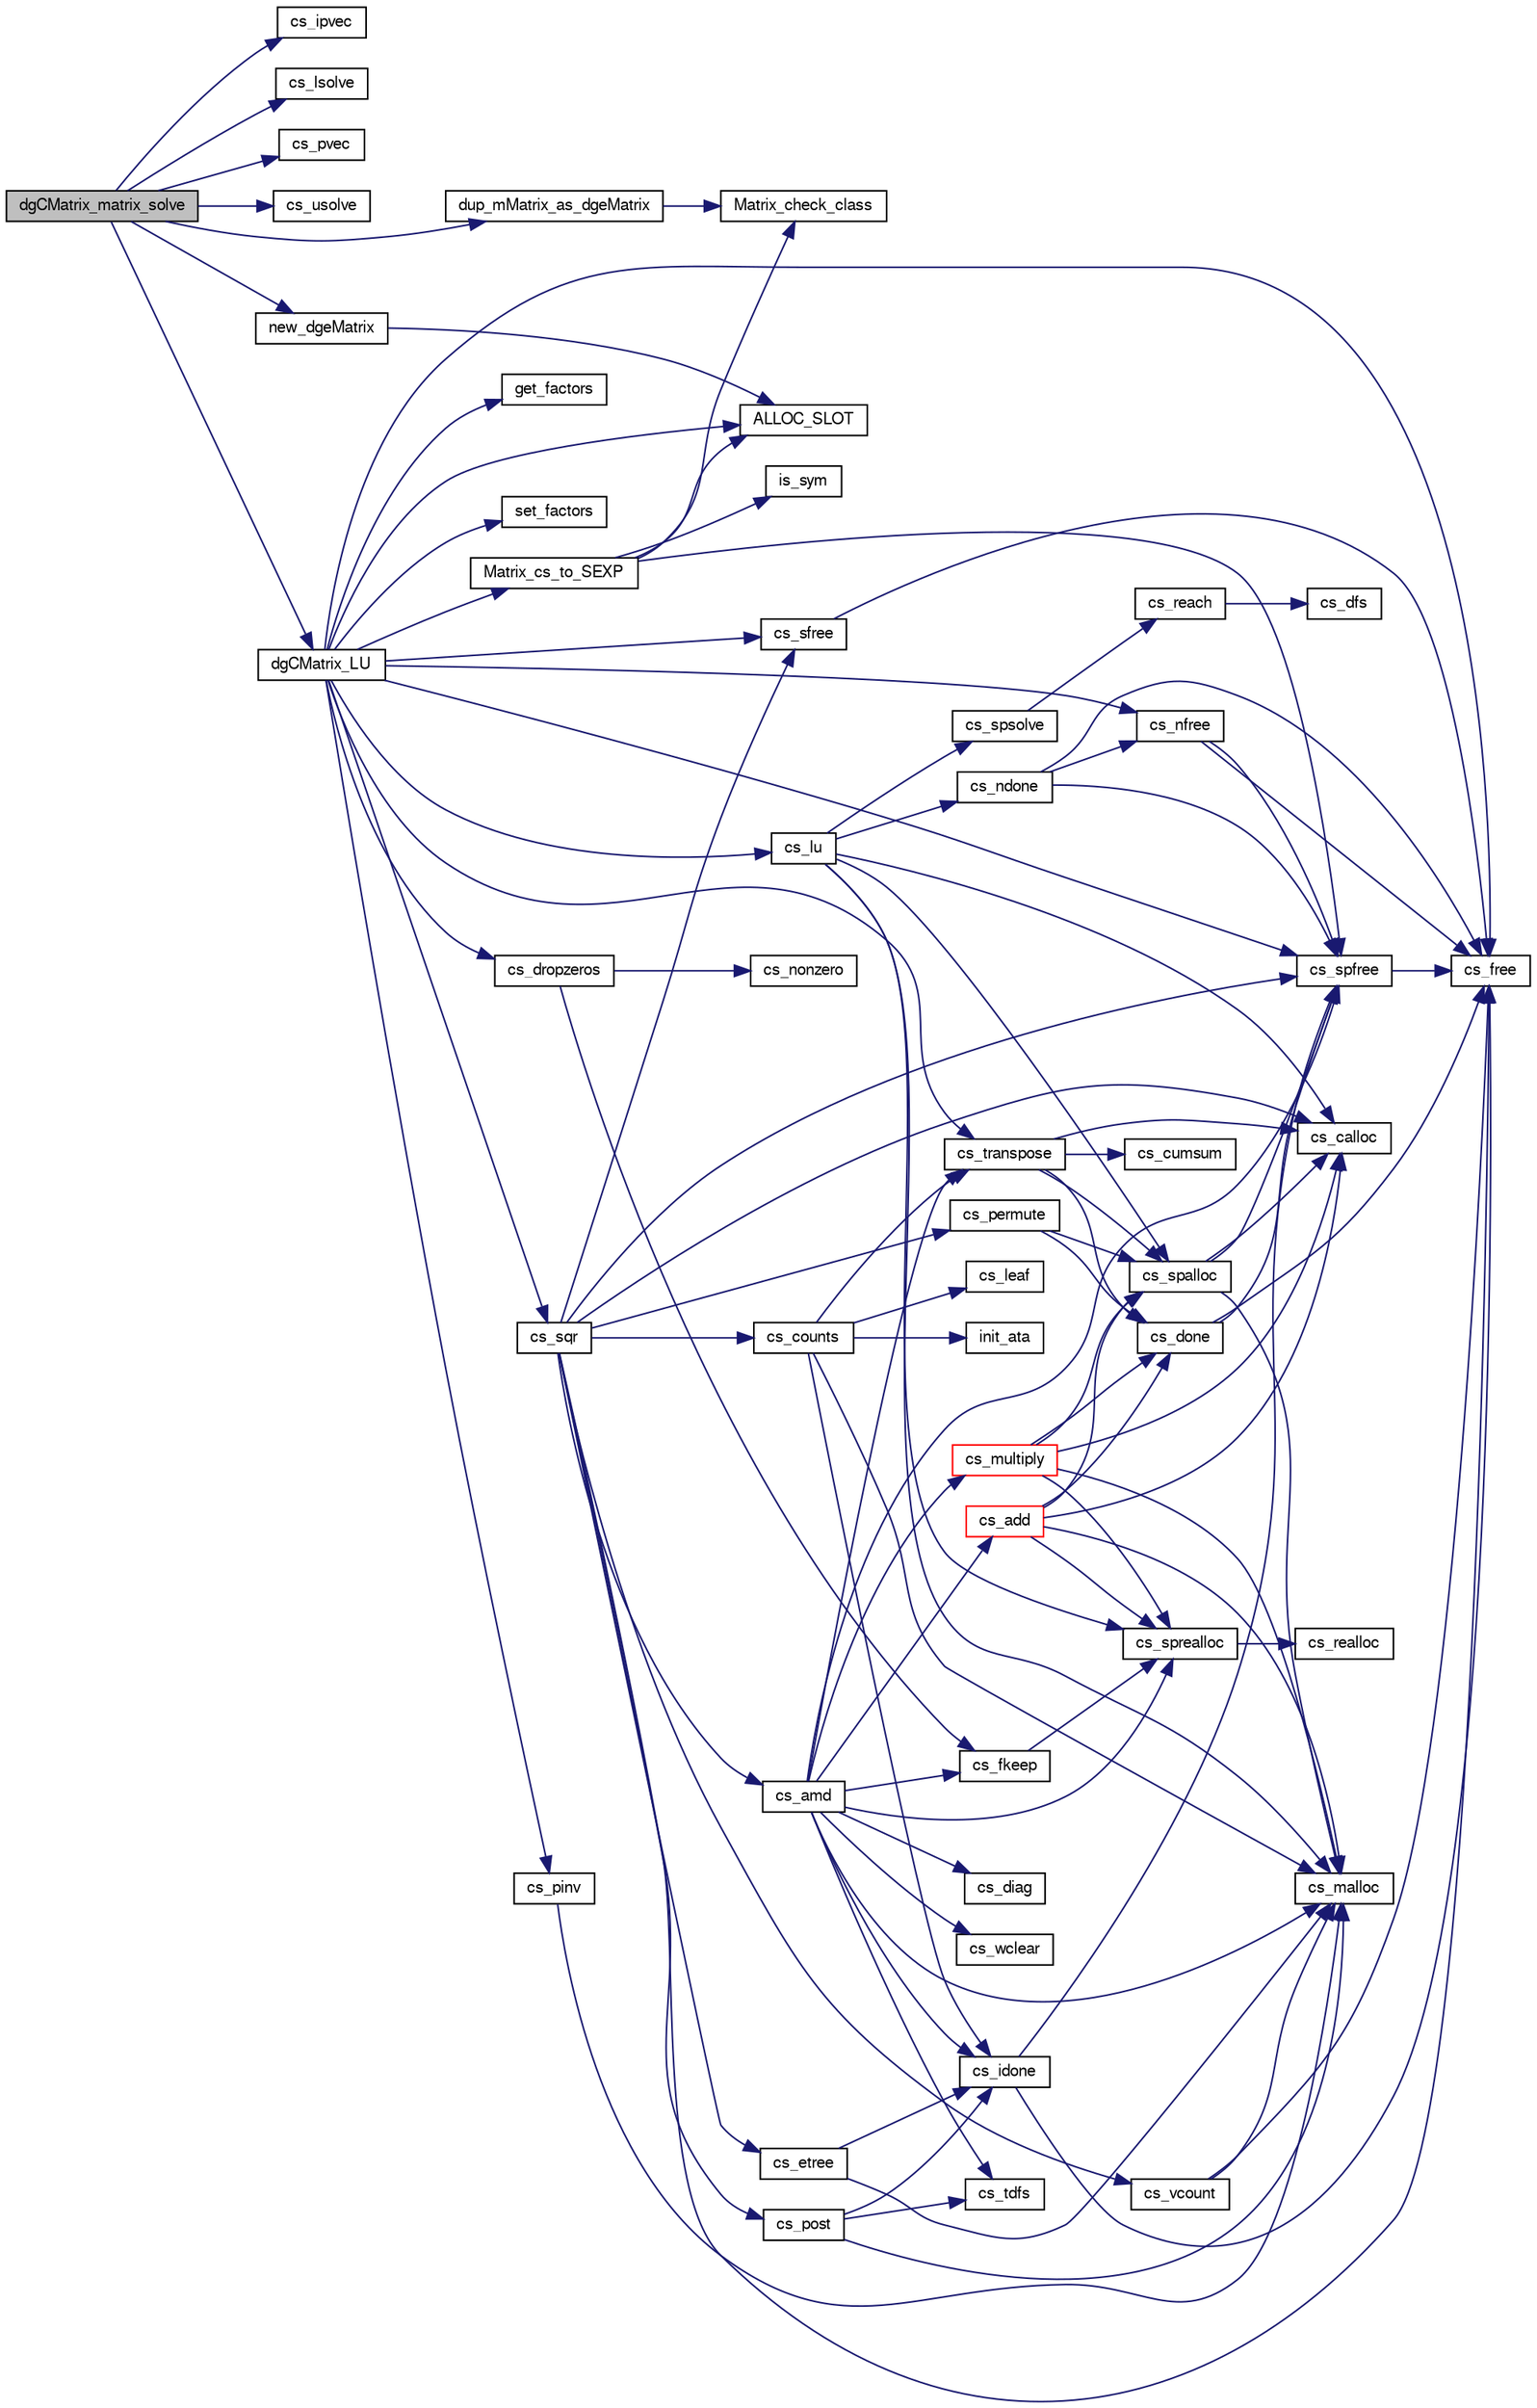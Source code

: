 digraph G
{
  edge [fontname="FreeSans",fontsize=10,labelfontname="FreeSans",labelfontsize=10];
  node [fontname="FreeSans",fontsize=10,shape=record];
  rankdir=LR;
  Node1 [label="dgCMatrix_matrix_solve",height=0.2,width=0.4,color="black", fillcolor="grey75", style="filled" fontcolor="black"];
  Node1 -> Node2 [color="midnightblue",fontsize=10,style="solid",fontname="FreeSans"];
  Node2 [label="cs_ipvec",height=0.2,width=0.4,color="black", fillcolor="white", style="filled",URL="$cs_8c.html#1d7df434402e7553c34dbd59fd040159"];
  Node1 -> Node3 [color="midnightblue",fontsize=10,style="solid",fontname="FreeSans"];
  Node3 [label="cs_lsolve",height=0.2,width=0.4,color="black", fillcolor="white", style="filled",URL="$cs_8c.html#dbd011bdb4d7bef9825ca1c743fc6b46"];
  Node1 -> Node4 [color="midnightblue",fontsize=10,style="solid",fontname="FreeSans"];
  Node4 [label="cs_pvec",height=0.2,width=0.4,color="black", fillcolor="white", style="filled",URL="$cs_8c.html#d854f5cf7572128900a5acb1a7c87754"];
  Node1 -> Node5 [color="midnightblue",fontsize=10,style="solid",fontname="FreeSans"];
  Node5 [label="cs_usolve",height=0.2,width=0.4,color="black", fillcolor="white", style="filled",URL="$cs_8c.html#a4cdacecec403b30b97abc7c27594b4f"];
  Node1 -> Node6 [color="midnightblue",fontsize=10,style="solid",fontname="FreeSans"];
  Node6 [label="dgCMatrix_LU",height=0.2,width=0.4,color="black", fillcolor="white", style="filled",URL="$dgCMatrix_8c.html#fbcd07ccafaa2ee0299b8d1972748a9c"];
  Node6 -> Node7 [color="midnightblue",fontsize=10,style="solid",fontname="FreeSans"];
  Node7 [label="ALLOC_SLOT",height=0.2,width=0.4,color="black", fillcolor="white", style="filled",URL="$Mutils_8h.html#f7f59236ca18ab52131cf71f4a7b0786",tooltip="Allocate an SEXP of given type and length, assign it as slot nm in the object, and..."];
  Node6 -> Node8 [color="midnightblue",fontsize=10,style="solid",fontname="FreeSans"];
  Node8 [label="cs_dropzeros",height=0.2,width=0.4,color="black", fillcolor="white", style="filled",URL="$cs_8c.html#50c30e47141ef37dbb4b342e1b4ba924"];
  Node8 -> Node9 [color="midnightblue",fontsize=10,style="solid",fontname="FreeSans"];
  Node9 [label="cs_fkeep",height=0.2,width=0.4,color="black", fillcolor="white", style="filled",URL="$cs_8c.html#de63a58ec1758250c64518d817ea3c4c"];
  Node9 -> Node10 [color="midnightblue",fontsize=10,style="solid",fontname="FreeSans"];
  Node10 [label="cs_sprealloc",height=0.2,width=0.4,color="black", fillcolor="white", style="filled",URL="$cs_8c.html#5a9bc4224732ce1cedc50119afc687c1"];
  Node10 -> Node11 [color="midnightblue",fontsize=10,style="solid",fontname="FreeSans"];
  Node11 [label="cs_realloc",height=0.2,width=0.4,color="black", fillcolor="white", style="filled",URL="$cs_8c.html#7e829e1175f2c8ddb0d6d9e0bb90f985"];
  Node8 -> Node12 [color="midnightblue",fontsize=10,style="solid",fontname="FreeSans"];
  Node12 [label="cs_nonzero",height=0.2,width=0.4,color="black", fillcolor="white", style="filled",URL="$cs_8c.html#9dad9370bdde743eee26de2d53572bda"];
  Node6 -> Node13 [color="midnightblue",fontsize=10,style="solid",fontname="FreeSans"];
  Node13 [label="cs_free",height=0.2,width=0.4,color="black", fillcolor="white", style="filled",URL="$cs_8c.html#78c1d1194aacc65212bb0d2b03643ac7"];
  Node6 -> Node14 [color="midnightblue",fontsize=10,style="solid",fontname="FreeSans"];
  Node14 [label="cs_lu",height=0.2,width=0.4,color="black", fillcolor="white", style="filled",URL="$cs_8c.html#6a35ad4816f210234a33eed09b19d181"];
  Node14 -> Node15 [color="midnightblue",fontsize=10,style="solid",fontname="FreeSans"];
  Node15 [label="cs_calloc",height=0.2,width=0.4,color="black", fillcolor="white", style="filled",URL="$cs_8c.html#d3e846c0142a1457e8e85bcaf559fb98"];
  Node14 -> Node16 [color="midnightblue",fontsize=10,style="solid",fontname="FreeSans"];
  Node16 [label="cs_malloc",height=0.2,width=0.4,color="black", fillcolor="white", style="filled",URL="$cs_8c.html#4c6c75c54cbdf2f3fd4574a90c2f8a86"];
  Node14 -> Node17 [color="midnightblue",fontsize=10,style="solid",fontname="FreeSans"];
  Node17 [label="cs_ndone",height=0.2,width=0.4,color="black", fillcolor="white", style="filled",URL="$cs_8c.html#24796e2f78414578fd2b8e7528535cbb"];
  Node17 -> Node13 [color="midnightblue",fontsize=10,style="solid",fontname="FreeSans"];
  Node17 -> Node18 [color="midnightblue",fontsize=10,style="solid",fontname="FreeSans"];
  Node18 [label="cs_nfree",height=0.2,width=0.4,color="black", fillcolor="white", style="filled",URL="$cs_8c.html#f2e6d75dfc24a842fdbce3aa510dc4bc"];
  Node18 -> Node13 [color="midnightblue",fontsize=10,style="solid",fontname="FreeSans"];
  Node18 -> Node19 [color="midnightblue",fontsize=10,style="solid",fontname="FreeSans"];
  Node19 [label="cs_spfree",height=0.2,width=0.4,color="black", fillcolor="white", style="filled",URL="$cs_8c.html#6d705e404a7831ccf01bc0ea064215b9"];
  Node19 -> Node13 [color="midnightblue",fontsize=10,style="solid",fontname="FreeSans"];
  Node17 -> Node19 [color="midnightblue",fontsize=10,style="solid",fontname="FreeSans"];
  Node14 -> Node20 [color="midnightblue",fontsize=10,style="solid",fontname="FreeSans"];
  Node20 [label="cs_spalloc",height=0.2,width=0.4,color="black", fillcolor="white", style="filled",URL="$cs_8c.html#ad3a584d9185a4fe4497a36f892b9c72"];
  Node20 -> Node15 [color="midnightblue",fontsize=10,style="solid",fontname="FreeSans"];
  Node20 -> Node16 [color="midnightblue",fontsize=10,style="solid",fontname="FreeSans"];
  Node20 -> Node19 [color="midnightblue",fontsize=10,style="solid",fontname="FreeSans"];
  Node14 -> Node10 [color="midnightblue",fontsize=10,style="solid",fontname="FreeSans"];
  Node14 -> Node21 [color="midnightblue",fontsize=10,style="solid",fontname="FreeSans"];
  Node21 [label="cs_spsolve",height=0.2,width=0.4,color="black", fillcolor="white", style="filled",URL="$cs_8c.html#dcb6aabd14949ff1294ad629276c1a05"];
  Node21 -> Node22 [color="midnightblue",fontsize=10,style="solid",fontname="FreeSans"];
  Node22 [label="cs_reach",height=0.2,width=0.4,color="black", fillcolor="white", style="filled",URL="$cs_8c.html#9ec7f8c7e89af292aeb734df017aecc0"];
  Node22 -> Node23 [color="midnightblue",fontsize=10,style="solid",fontname="FreeSans"];
  Node23 [label="cs_dfs",height=0.2,width=0.4,color="black", fillcolor="white", style="filled",URL="$cs_8c.html#a2d683eb04f79a4643fbe50038e641bd"];
  Node6 -> Node18 [color="midnightblue",fontsize=10,style="solid",fontname="FreeSans"];
  Node6 -> Node24 [color="midnightblue",fontsize=10,style="solid",fontname="FreeSans"];
  Node24 [label="cs_pinv",height=0.2,width=0.4,color="black", fillcolor="white", style="filled",URL="$cs_8c.html#4ddf83c074fafd1120be9fbbfa4a29f9"];
  Node24 -> Node16 [color="midnightblue",fontsize=10,style="solid",fontname="FreeSans"];
  Node6 -> Node25 [color="midnightblue",fontsize=10,style="solid",fontname="FreeSans"];
  Node25 [label="cs_sfree",height=0.2,width=0.4,color="black", fillcolor="white", style="filled",URL="$cs_8c.html#ce766075ef439ad6e4347f6b076eb4b7"];
  Node25 -> Node13 [color="midnightblue",fontsize=10,style="solid",fontname="FreeSans"];
  Node6 -> Node19 [color="midnightblue",fontsize=10,style="solid",fontname="FreeSans"];
  Node6 -> Node26 [color="midnightblue",fontsize=10,style="solid",fontname="FreeSans"];
  Node26 [label="cs_sqr",height=0.2,width=0.4,color="black", fillcolor="white", style="filled",URL="$cs_8c.html#31db4da8e996966094f83c7601dc08ff"];
  Node26 -> Node27 [color="midnightblue",fontsize=10,style="solid",fontname="FreeSans"];
  Node27 [label="cs_amd",height=0.2,width=0.4,color="black", fillcolor="white", style="filled",URL="$cs_8c.html#633a0b0214f3ee86a27adf6ee6dea640"];
  Node27 -> Node28 [color="midnightblue",fontsize=10,style="solid",fontname="FreeSans"];
  Node28 [label="cs_add",height=0.2,width=0.4,color="red", fillcolor="white", style="filled",URL="$cs_8c.html#12000fbd0b9198d3852978cca8386afe"];
  Node28 -> Node15 [color="midnightblue",fontsize=10,style="solid",fontname="FreeSans"];
  Node28 -> Node29 [color="midnightblue",fontsize=10,style="solid",fontname="FreeSans"];
  Node29 [label="cs_done",height=0.2,width=0.4,color="black", fillcolor="white", style="filled",URL="$cs_8c.html#41590e7ef8c8f3ebce8c7bbe07303c28"];
  Node29 -> Node13 [color="midnightblue",fontsize=10,style="solid",fontname="FreeSans"];
  Node29 -> Node19 [color="midnightblue",fontsize=10,style="solid",fontname="FreeSans"];
  Node28 -> Node16 [color="midnightblue",fontsize=10,style="solid",fontname="FreeSans"];
  Node28 -> Node20 [color="midnightblue",fontsize=10,style="solid",fontname="FreeSans"];
  Node28 -> Node10 [color="midnightblue",fontsize=10,style="solid",fontname="FreeSans"];
  Node27 -> Node30 [color="midnightblue",fontsize=10,style="solid",fontname="FreeSans"];
  Node30 [label="cs_diag",height=0.2,width=0.4,color="black", fillcolor="white", style="filled",URL="$cs_8c.html#b744b6c0bb84f8f54496c547e8a95e16"];
  Node27 -> Node9 [color="midnightblue",fontsize=10,style="solid",fontname="FreeSans"];
  Node27 -> Node31 [color="midnightblue",fontsize=10,style="solid",fontname="FreeSans"];
  Node31 [label="cs_idone",height=0.2,width=0.4,color="black", fillcolor="white", style="filled",URL="$cs_8c.html#9c3bd8e36cdfb832d199b580e22467c7"];
  Node31 -> Node13 [color="midnightblue",fontsize=10,style="solid",fontname="FreeSans"];
  Node31 -> Node19 [color="midnightblue",fontsize=10,style="solid",fontname="FreeSans"];
  Node27 -> Node16 [color="midnightblue",fontsize=10,style="solid",fontname="FreeSans"];
  Node27 -> Node32 [color="midnightblue",fontsize=10,style="solid",fontname="FreeSans"];
  Node32 [label="cs_multiply",height=0.2,width=0.4,color="red", fillcolor="white", style="filled",URL="$cs_8c.html#066e18f8570c820530c73ebc88b30a97"];
  Node32 -> Node15 [color="midnightblue",fontsize=10,style="solid",fontname="FreeSans"];
  Node32 -> Node29 [color="midnightblue",fontsize=10,style="solid",fontname="FreeSans"];
  Node32 -> Node16 [color="midnightblue",fontsize=10,style="solid",fontname="FreeSans"];
  Node32 -> Node20 [color="midnightblue",fontsize=10,style="solid",fontname="FreeSans"];
  Node32 -> Node10 [color="midnightblue",fontsize=10,style="solid",fontname="FreeSans"];
  Node27 -> Node19 [color="midnightblue",fontsize=10,style="solid",fontname="FreeSans"];
  Node27 -> Node10 [color="midnightblue",fontsize=10,style="solid",fontname="FreeSans"];
  Node27 -> Node33 [color="midnightblue",fontsize=10,style="solid",fontname="FreeSans"];
  Node33 [label="cs_tdfs",height=0.2,width=0.4,color="black", fillcolor="white", style="filled",URL="$cs_8c.html#7b064c4799cc09da13c13d982197eff7"];
  Node27 -> Node34 [color="midnightblue",fontsize=10,style="solid",fontname="FreeSans"];
  Node34 [label="cs_transpose",height=0.2,width=0.4,color="black", fillcolor="white", style="filled",URL="$cs_8c.html#090225477a18abe5f8d5ab26e4efaf3a"];
  Node34 -> Node15 [color="midnightblue",fontsize=10,style="solid",fontname="FreeSans"];
  Node34 -> Node35 [color="midnightblue",fontsize=10,style="solid",fontname="FreeSans"];
  Node35 [label="cs_cumsum",height=0.2,width=0.4,color="black", fillcolor="white", style="filled",URL="$cs_8c.html#97200b7cc3ad296c964134a59616efdd"];
  Node34 -> Node29 [color="midnightblue",fontsize=10,style="solid",fontname="FreeSans"];
  Node34 -> Node20 [color="midnightblue",fontsize=10,style="solid",fontname="FreeSans"];
  Node27 -> Node36 [color="midnightblue",fontsize=10,style="solid",fontname="FreeSans"];
  Node36 [label="cs_wclear",height=0.2,width=0.4,color="black", fillcolor="white", style="filled",URL="$cs_8c.html#73c323ac388668ef8ab5a2aa97807fbe"];
  Node26 -> Node15 [color="midnightblue",fontsize=10,style="solid",fontname="FreeSans"];
  Node26 -> Node37 [color="midnightblue",fontsize=10,style="solid",fontname="FreeSans"];
  Node37 [label="cs_counts",height=0.2,width=0.4,color="black", fillcolor="white", style="filled",URL="$cs_8c.html#a7fdeead97aef81cdf18af7576a7f722"];
  Node37 -> Node31 [color="midnightblue",fontsize=10,style="solid",fontname="FreeSans"];
  Node37 -> Node38 [color="midnightblue",fontsize=10,style="solid",fontname="FreeSans"];
  Node38 [label="cs_leaf",height=0.2,width=0.4,color="black", fillcolor="white", style="filled",URL="$cs_8c.html#df3182dea8214e7a96ac2d055d60d267"];
  Node37 -> Node16 [color="midnightblue",fontsize=10,style="solid",fontname="FreeSans"];
  Node37 -> Node34 [color="midnightblue",fontsize=10,style="solid",fontname="FreeSans"];
  Node37 -> Node39 [color="midnightblue",fontsize=10,style="solid",fontname="FreeSans"];
  Node39 [label="init_ata",height=0.2,width=0.4,color="black", fillcolor="white", style="filled",URL="$cs_8c.html#3e3f8da5491fe28fab370482d0cc3389"];
  Node26 -> Node40 [color="midnightblue",fontsize=10,style="solid",fontname="FreeSans"];
  Node40 [label="cs_etree",height=0.2,width=0.4,color="black", fillcolor="white", style="filled",URL="$cs_8c.html#5c531804008e67c207e93f14c2551b1a"];
  Node40 -> Node31 [color="midnightblue",fontsize=10,style="solid",fontname="FreeSans"];
  Node40 -> Node16 [color="midnightblue",fontsize=10,style="solid",fontname="FreeSans"];
  Node26 -> Node13 [color="midnightblue",fontsize=10,style="solid",fontname="FreeSans"];
  Node26 -> Node41 [color="midnightblue",fontsize=10,style="solid",fontname="FreeSans"];
  Node41 [label="cs_permute",height=0.2,width=0.4,color="black", fillcolor="white", style="filled",URL="$cs_8c.html#da9cc712c0db19bc1dc1ef9211e6ca3c"];
  Node41 -> Node29 [color="midnightblue",fontsize=10,style="solid",fontname="FreeSans"];
  Node41 -> Node20 [color="midnightblue",fontsize=10,style="solid",fontname="FreeSans"];
  Node26 -> Node42 [color="midnightblue",fontsize=10,style="solid",fontname="FreeSans"];
  Node42 [label="cs_post",height=0.2,width=0.4,color="black", fillcolor="white", style="filled",URL="$cs_8c.html#dc01793c66e6caa0eef76be3dda7ffd5"];
  Node42 -> Node31 [color="midnightblue",fontsize=10,style="solid",fontname="FreeSans"];
  Node42 -> Node16 [color="midnightblue",fontsize=10,style="solid",fontname="FreeSans"];
  Node42 -> Node33 [color="midnightblue",fontsize=10,style="solid",fontname="FreeSans"];
  Node26 -> Node25 [color="midnightblue",fontsize=10,style="solid",fontname="FreeSans"];
  Node26 -> Node19 [color="midnightblue",fontsize=10,style="solid",fontname="FreeSans"];
  Node26 -> Node43 [color="midnightblue",fontsize=10,style="solid",fontname="FreeSans"];
  Node43 [label="cs_vcount",height=0.2,width=0.4,color="black", fillcolor="white", style="filled",URL="$cs_8c.html#9aa3afad1ec55f96205b52d378b8000f"];
  Node43 -> Node13 [color="midnightblue",fontsize=10,style="solid",fontname="FreeSans"];
  Node43 -> Node16 [color="midnightblue",fontsize=10,style="solid",fontname="FreeSans"];
  Node6 -> Node34 [color="midnightblue",fontsize=10,style="solid",fontname="FreeSans"];
  Node6 -> Node44 [color="midnightblue",fontsize=10,style="solid",fontname="FreeSans"];
  Node44 [label="get_factors",height=0.2,width=0.4,color="black", fillcolor="white", style="filled",URL="$Mutils_8c.html#c8a9910ab35d85d32c6801477c2e6622"];
  Node6 -> Node45 [color="midnightblue",fontsize=10,style="solid",fontname="FreeSans"];
  Node45 [label="Matrix_cs_to_SEXP",height=0.2,width=0.4,color="black", fillcolor="white", style="filled",URL="$cs__utils_8c.html#e53880c709c9977b041217226c202deb",tooltip="Copy the contents of a to an appropriate CsparseMatrix object and, optionally, free..."];
  Node45 -> Node7 [color="midnightblue",fontsize=10,style="solid",fontname="FreeSans"];
  Node45 -> Node19 [color="midnightblue",fontsize=10,style="solid",fontname="FreeSans"];
  Node45 -> Node46 [color="midnightblue",fontsize=10,style="solid",fontname="FreeSans"];
  Node46 [label="is_sym",height=0.2,width=0.4,color="black", fillcolor="white", style="filled",URL="$cs__utils_8c.html#0b2592041f5b822459b7052a451c07a5"];
  Node45 -> Node47 [color="midnightblue",fontsize=10,style="solid",fontname="FreeSans"];
  Node47 [label="Matrix_check_class",height=0.2,width=0.4,color="black", fillcolor="white", style="filled",URL="$Mutils_8h.html#2206f293e563a99c83fa8480b7e26912",tooltip="Return the 0-based index of a string match in a vector of strings terminated by an..."];
  Node6 -> Node48 [color="midnightblue",fontsize=10,style="solid",fontname="FreeSans"];
  Node48 [label="set_factors",height=0.2,width=0.4,color="black", fillcolor="white", style="filled",URL="$Mutils_8c.html#cb9e30480c757f0c780a5d94853b7284"];
  Node1 -> Node49 [color="midnightblue",fontsize=10,style="solid",fontname="FreeSans"];
  Node49 [label="dup_mMatrix_as_dgeMatrix",height=0.2,width=0.4,color="black", fillcolor="white", style="filled",URL="$Mutils_8c.html#574d0797f3bfb4cb555038c8d90cceb8"];
  Node49 -> Node47 [color="midnightblue",fontsize=10,style="solid",fontname="FreeSans"];
  Node1 -> Node50 [color="midnightblue",fontsize=10,style="solid",fontname="FreeSans"];
  Node50 [label="new_dgeMatrix",height=0.2,width=0.4,color="black", fillcolor="white", style="filled",URL="$Mutils_8c.html#2802c3f504e089a00a97c6c0e97bee21"];
  Node50 -> Node7 [color="midnightblue",fontsize=10,style="solid",fontname="FreeSans"];
}
